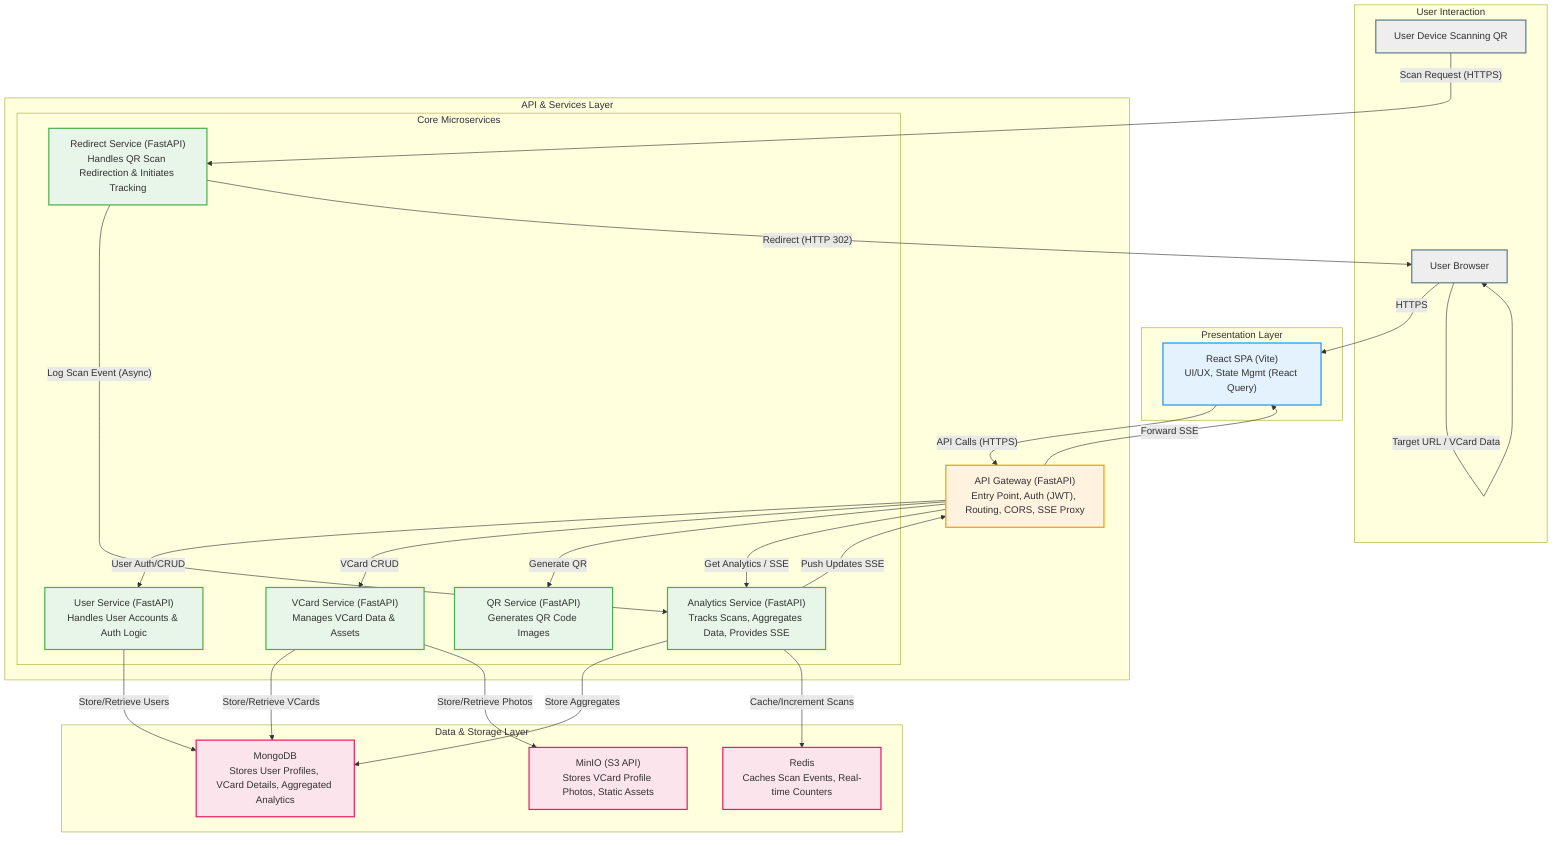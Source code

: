 flowchart TD
    subgraph "User Interaction"
        direction LR
        User["User Browser"]
        QRScanDevice["User Device Scanning QR"]
    end

    subgraph "Presentation Layer"
        Frontend["React SPA (Vite)<br/>UI/UX, State Mgmt (React Query)"]
    end

    subgraph "API & Services Layer"
        APIGateway["API Gateway (FastAPI)<br/>Entry Point, Auth (JWT), Routing, CORS, SSE Proxy"]

        subgraph "Core Microservices"
            direction TB
            UserService["User Service (FastAPI)<br/>Handles User Accounts & Auth Logic"]
            VCardService["VCard Service (FastAPI)<br/>Manages VCard Data & Assets"]
            QRService["QR Service (FastAPI)<br/>Generates QR Code Images"]
            RedirectService["Redirect Service (FastAPI)<br/>Handles QR Scan Redirection & Initiates Tracking"]
            AnalyticsService["Analytics Service (FastAPI)<br/>Tracks Scans, Aggregates Data, Provides SSE"]
        end
    end

    subgraph "Data & Storage Layer"
        direction LR
        MongoDB["MongoDB<br/>Stores User Profiles, VCard Details, Aggregated Analytics"]
        Redis["Redis<br/>Caches Scan Events, Real-time Counters"]
        MinIO["MinIO (S3 API)<br/>Stores VCard Profile Photos, Static Assets"]
    end

    %% Frontend Interactions
    User -- "HTTPS" --> Frontend
    Frontend -- "API Calls (HTTPS)" --> APIGateway

    %% Gateway to Services
    APIGateway -- "User Auth/CRUD" --> UserService
    APIGateway -- "VCard CRUD" --> VCardService
    APIGateway -- "Generate QR" --> QRService
    APIGateway -- "Get Analytics / SSE" --> AnalyticsService

    %% Service to Data/Storage
    UserService -- "Store/Retrieve Users" --> MongoDB
    VCardService -- "Store/Retrieve VCards" --> MongoDB
    VCardService -- "Store/Retrieve Photos" --> MinIO
    AnalyticsService -- "Store Aggregates" --> MongoDB
    AnalyticsService -- "Cache/Increment Scans" --> Redis

    %% QR Scan Flow
    QRScanDevice -- "Scan Request (HTTPS)" --> RedirectService
    RedirectService -- "Log Scan Event (Async)" --> AnalyticsService
    RedirectService -- "Redirect (HTTP 302)" --> User -- "Target URL / VCard Data" --> User

    %% Real-time Analytics Flow
    AnalyticsService -- "Push Updates SSE" --> APIGateway -- "Forward SSE" --> Frontend

    %% Styling
    classDef frontendStyle fill:#E3F2FD,stroke:#2196F3,stroke-width:2px
    classDef gatewayStyle fill:#FFF3E0,stroke:#FF9800,stroke-width:2px
    classDef serviceStyle fill:#E8F5E9,stroke:#4CAF50,stroke-width:2px
    classDef dataStyle fill:#FCE4EC,stroke:#E91E63,stroke-width:2px
    classDef userStyle fill:#EEEEEE,stroke:#607D8B,stroke-width:2px

    class Frontend frontendStyle
    class APIGateway gatewayStyle
    class UserService,VCardService,QRService,RedirectService,AnalyticsService serviceStyle
    class MongoDB,Redis,MinIO dataStyle
    class User,QRScanDevice userStyle